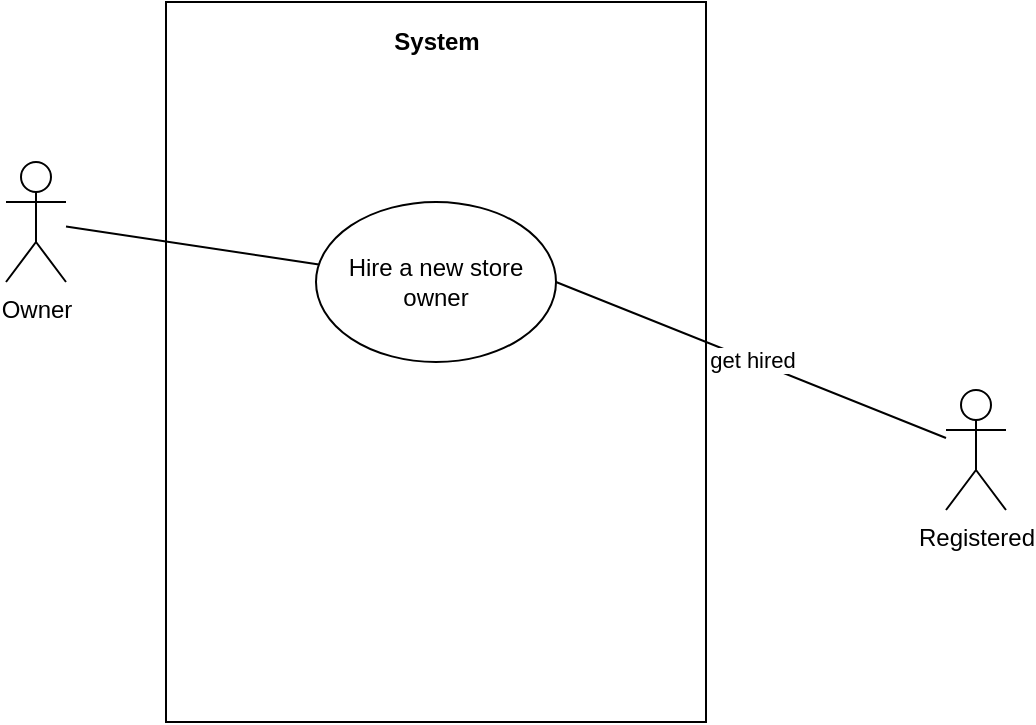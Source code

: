 <mxfile version="14.4.9" type="device"><diagram id="t7k0VjMkH1-JgPY8LBvS" name="Page-1"><mxGraphModel dx="876" dy="386" grid="1" gridSize="10" guides="1" tooltips="1" connect="1" arrows="1" fold="1" page="1" pageScale="1" pageWidth="583" pageHeight="827" math="0" shadow="0"><root><mxCell id="0"/><mxCell id="1" parent="0"/><mxCell id="E_jCdWUFwW3_XZetJl6u-1" value="" style="rounded=0;whiteSpace=wrap;html=1;" parent="1" vertex="1"><mxGeometry x="400" y="190" width="270" height="360" as="geometry"/></mxCell><mxCell id="E_jCdWUFwW3_XZetJl6u-3" value="Owner" style="shape=umlActor;verticalLabelPosition=bottom;verticalAlign=top;html=1;outlineConnect=0;" parent="1" vertex="1"><mxGeometry x="320" y="270" width="30" height="60" as="geometry"/></mxCell><mxCell id="E_jCdWUFwW3_XZetJl6u-4" value="Registered" style="shape=umlActor;verticalLabelPosition=bottom;verticalAlign=top;html=1;outlineConnect=0;" parent="1" vertex="1"><mxGeometry x="790" y="384" width="30" height="60" as="geometry"/></mxCell><mxCell id="E_jCdWUFwW3_XZetJl6u-5" value="Hire a new store owner" style="ellipse;whiteSpace=wrap;html=1;" parent="1" vertex="1"><mxGeometry x="475" y="290" width="120" height="80" as="geometry"/></mxCell><mxCell id="E_jCdWUFwW3_XZetJl6u-6" value="" style="endArrow=none;html=1;" parent="1" source="E_jCdWUFwW3_XZetJl6u-3" target="E_jCdWUFwW3_XZetJl6u-5" edge="1"><mxGeometry width="50" height="50" relative="1" as="geometry"><mxPoint x="600" y="460" as="sourcePoint"/><mxPoint x="650" y="410" as="targetPoint"/></mxGeometry></mxCell><mxCell id="E_jCdWUFwW3_XZetJl6u-7" value="get hired" style="endArrow=none;html=1;entryX=1;entryY=0.5;entryDx=0;entryDy=0;" parent="1" source="E_jCdWUFwW3_XZetJl6u-4" target="E_jCdWUFwW3_XZetJl6u-5" edge="1"><mxGeometry width="50" height="50" relative="1" as="geometry"><mxPoint x="600" y="460" as="sourcePoint"/><mxPoint x="650" y="410" as="targetPoint"/></mxGeometry></mxCell><mxCell id="qFhdcRowbpBMaDtA5GgS-1" value="&lt;b&gt;System&lt;/b&gt;" style="text;html=1;align=center;verticalAlign=middle;resizable=0;points=[];autosize=1;" vertex="1" parent="1"><mxGeometry x="504.999" y="199.997" width="60" height="20" as="geometry"/></mxCell></root></mxGraphModel></diagram></mxfile>
